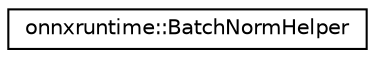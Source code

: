 digraph "Graphical Class Hierarchy"
{
  edge [fontname="Helvetica",fontsize="10",labelfontname="Helvetica",labelfontsize="10"];
  node [fontname="Helvetica",fontsize="10",shape=record];
  rankdir="LR";
  Node0 [label="onnxruntime::BatchNormHelper",height=0.2,width=0.4,color="black", fillcolor="white", style="filled",URL="$classonnxruntime_1_1BatchNormHelper.html"];
}

